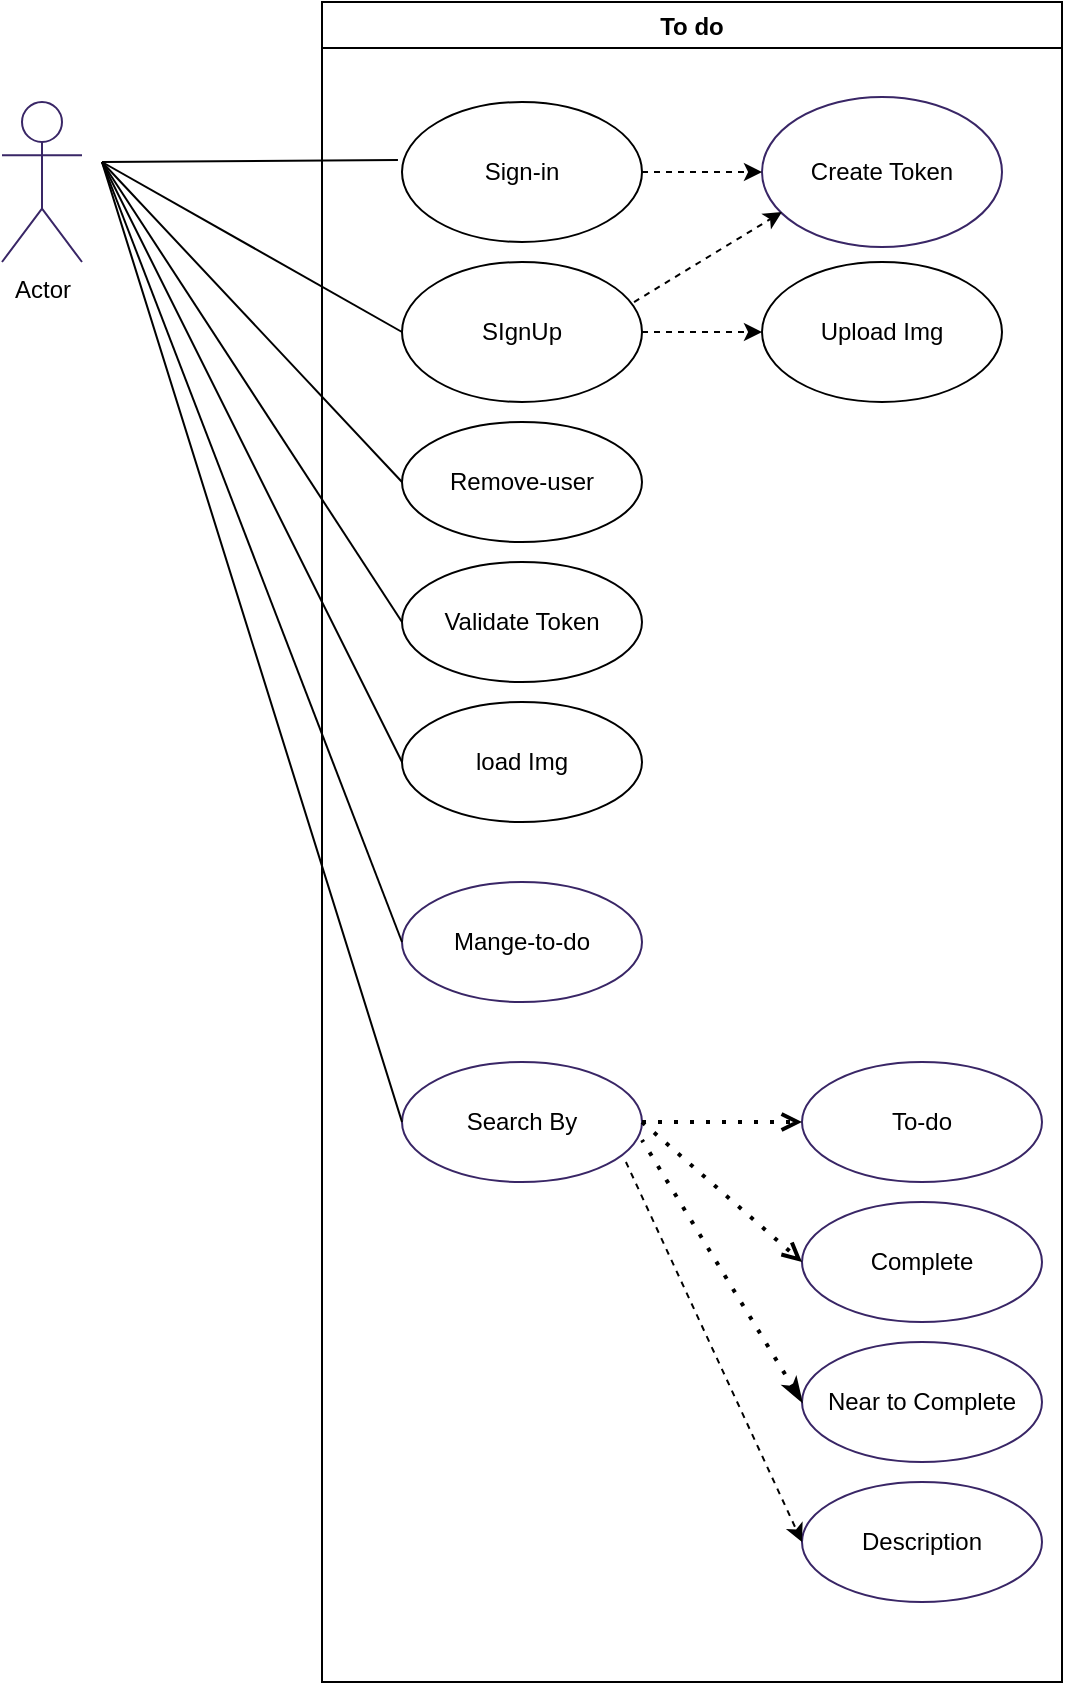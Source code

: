 <mxfile version="20.2.3" type="device" pages="3"><diagram id="3bNnTkPZkbKJR-Atc_2m" name="UseCase"><mxGraphModel dx="976" dy="689" grid="1" gridSize="10" guides="1" tooltips="1" connect="1" arrows="1" fold="1" page="1" pageScale="1" pageWidth="3300" pageHeight="4681" math="0" shadow="0"><root><mxCell id="0"/><mxCell id="1" parent="0"/><mxCell id="NHl3HsvfeGbL8MIKyHe_-1" value="To do" style="swimlane;" vertex="1" parent="1"><mxGeometry x="300" y="110" width="370" height="840" as="geometry"/></mxCell><mxCell id="NHl3HsvfeGbL8MIKyHe_-2" value="Sign-in" style="ellipse;whiteSpace=wrap;html=1;" vertex="1" parent="NHl3HsvfeGbL8MIKyHe_-1"><mxGeometry x="40" y="50" width="120" height="70" as="geometry"/></mxCell><mxCell id="NHl3HsvfeGbL8MIKyHe_-3" value="SIgnUp" style="ellipse;whiteSpace=wrap;html=1;" vertex="1" parent="NHl3HsvfeGbL8MIKyHe_-1"><mxGeometry x="40" y="130" width="120" height="70" as="geometry"/></mxCell><mxCell id="YJyHTo1-bAx0mHz_moO0-1" value="Validate Token" style="ellipse;whiteSpace=wrap;html=1;" vertex="1" parent="NHl3HsvfeGbL8MIKyHe_-1"><mxGeometry x="40" y="280" width="120" height="60" as="geometry"/></mxCell><mxCell id="YJyHTo1-bAx0mHz_moO0-2" value="Create Token" style="ellipse;whiteSpace=wrap;html=1;strokeColor=#392666;" vertex="1" parent="NHl3HsvfeGbL8MIKyHe_-1"><mxGeometry x="220" y="47.5" width="120" height="75" as="geometry"/></mxCell><mxCell id="YJyHTo1-bAx0mHz_moO0-3" value="Upload Img" style="ellipse;whiteSpace=wrap;html=1;" vertex="1" parent="NHl3HsvfeGbL8MIKyHe_-1"><mxGeometry x="220" y="130" width="120" height="70" as="geometry"/></mxCell><mxCell id="YJyHTo1-bAx0mHz_moO0-4" value="load Img" style="ellipse;whiteSpace=wrap;html=1;" vertex="1" parent="NHl3HsvfeGbL8MIKyHe_-1"><mxGeometry x="40" y="350" width="120" height="60" as="geometry"/></mxCell><mxCell id="YJyHTo1-bAx0mHz_moO0-7" value="" style="endArrow=classic;html=1;rounded=0;entryX=0;entryY=0.5;entryDx=0;entryDy=0;exitX=1;exitY=0.5;exitDx=0;exitDy=0;dashed=1;" edge="1" parent="NHl3HsvfeGbL8MIKyHe_-1" source="NHl3HsvfeGbL8MIKyHe_-2" target="YJyHTo1-bAx0mHz_moO0-2"><mxGeometry width="50" height="50" relative="1" as="geometry"><mxPoint x="160" y="150" as="sourcePoint"/><mxPoint x="210" y="100" as="targetPoint"/></mxGeometry></mxCell><mxCell id="YJyHTo1-bAx0mHz_moO0-8" value="" style="endArrow=classic;html=1;rounded=0;entryX=0;entryY=0.5;entryDx=0;entryDy=0;exitX=1;exitY=0.5;exitDx=0;exitDy=0;dashed=1;" edge="1" parent="NHl3HsvfeGbL8MIKyHe_-1" source="NHl3HsvfeGbL8MIKyHe_-3" target="YJyHTo1-bAx0mHz_moO0-3"><mxGeometry width="50" height="50" relative="1" as="geometry"><mxPoint x="-150" y="290" as="sourcePoint"/><mxPoint x="-100" y="240" as="targetPoint"/></mxGeometry></mxCell><mxCell id="YJyHTo1-bAx0mHz_moO0-9" value="" style="endArrow=classic;html=1;rounded=0;entryX=0.083;entryY=0.767;entryDx=0;entryDy=0;entryPerimeter=0;dashed=1;exitX=0.967;exitY=0.286;exitDx=0;exitDy=0;exitPerimeter=0;" edge="1" parent="NHl3HsvfeGbL8MIKyHe_-1" source="NHl3HsvfeGbL8MIKyHe_-3" target="YJyHTo1-bAx0mHz_moO0-2"><mxGeometry width="50" height="50" relative="1" as="geometry"><mxPoint x="160" y="160" as="sourcePoint"/><mxPoint x="210" y="110" as="targetPoint"/></mxGeometry></mxCell><mxCell id="86eXPo7wt1Lxg579k57T-1" value="Mange-to-do" style="ellipse;whiteSpace=wrap;html=1;strokeColor=#392666;" vertex="1" parent="NHl3HsvfeGbL8MIKyHe_-1"><mxGeometry x="40" y="440" width="120" height="60" as="geometry"/></mxCell><mxCell id="86eXPo7wt1Lxg579k57T-2" value="Remove-user" style="ellipse;whiteSpace=wrap;html=1;" vertex="1" parent="NHl3HsvfeGbL8MIKyHe_-1"><mxGeometry x="40" y="210" width="120" height="60" as="geometry"/></mxCell><mxCell id="86eXPo7wt1Lxg579k57T-3" value="Search By" style="ellipse;whiteSpace=wrap;html=1;strokeColor=#392666;" vertex="1" parent="NHl3HsvfeGbL8MIKyHe_-1"><mxGeometry x="40" y="530" width="120" height="60" as="geometry"/></mxCell><mxCell id="86eXPo7wt1Lxg579k57T-4" value="To-do" style="ellipse;whiteSpace=wrap;html=1;strokeColor=#392666;" vertex="1" parent="NHl3HsvfeGbL8MIKyHe_-1"><mxGeometry x="240" y="530" width="120" height="60" as="geometry"/></mxCell><mxCell id="-BB1QDTW9-H_wZRt3Pm--1" value="Complete" style="ellipse;whiteSpace=wrap;html=1;strokeColor=#392666;" vertex="1" parent="NHl3HsvfeGbL8MIKyHe_-1"><mxGeometry x="240" y="600" width="120" height="60" as="geometry"/></mxCell><mxCell id="-BB1QDTW9-H_wZRt3Pm--2" value="Near to Complete" style="ellipse;whiteSpace=wrap;html=1;strokeColor=#392666;" vertex="1" parent="NHl3HsvfeGbL8MIKyHe_-1"><mxGeometry x="240" y="670" width="120" height="60" as="geometry"/></mxCell><mxCell id="BZXfqdtKZiJREILEjneH-1" value="Description" style="ellipse;whiteSpace=wrap;html=1;strokeColor=#392666;" vertex="1" parent="NHl3HsvfeGbL8MIKyHe_-1"><mxGeometry x="240" y="740" width="120" height="60" as="geometry"/></mxCell><mxCell id="Bh15DdL1ycV6t7Avu3yR-9" value="" style="endArrow=open;dashed=1;html=1;dashPattern=1 3;strokeWidth=2;rounded=0;entryX=0;entryY=0.5;entryDx=0;entryDy=0;exitX=1;exitY=0.5;exitDx=0;exitDy=0;endFill=0;" edge="1" parent="NHl3HsvfeGbL8MIKyHe_-1" source="86eXPo7wt1Lxg579k57T-3" target="86eXPo7wt1Lxg579k57T-4"><mxGeometry width="50" height="50" relative="1" as="geometry"><mxPoint x="-100" y="700" as="sourcePoint"/><mxPoint x="-50" y="650" as="targetPoint"/></mxGeometry></mxCell><mxCell id="Bh15DdL1ycV6t7Avu3yR-11" value="" style="endArrow=none;dashed=1;html=1;dashPattern=1 3;strokeWidth=2;rounded=0;entryX=1;entryY=0.65;entryDx=0;entryDy=0;entryPerimeter=0;exitX=0;exitY=0.5;exitDx=0;exitDy=0;startArrow=classicThin;startFill=1;" edge="1" parent="NHl3HsvfeGbL8MIKyHe_-1" source="-BB1QDTW9-H_wZRt3Pm--2" target="86eXPo7wt1Lxg579k57T-3"><mxGeometry width="50" height="50" relative="1" as="geometry"><mxPoint x="100" y="720" as="sourcePoint"/><mxPoint x="150" y="670" as="targetPoint"/></mxGeometry></mxCell><mxCell id="Bh15DdL1ycV6t7Avu3yR-12" value="" style="endArrow=classic;html=1;rounded=0;entryX=0;entryY=0.5;entryDx=0;entryDy=0;exitX=0.933;exitY=0.833;exitDx=0;exitDy=0;exitPerimeter=0;dashed=1;" edge="1" parent="NHl3HsvfeGbL8MIKyHe_-1" source="86eXPo7wt1Lxg579k57T-3" target="BZXfqdtKZiJREILEjneH-1"><mxGeometry width="50" height="50" relative="1" as="geometry"><mxPoint x="-140" y="570" as="sourcePoint"/><mxPoint x="-90" y="520" as="targetPoint"/></mxGeometry></mxCell><mxCell id="YJyHTo1-bAx0mHz_moO0-11" value="Actor" style="shape=umlActor;verticalLabelPosition=bottom;verticalAlign=top;html=1;outlineConnect=0;strokeColor=#392666;" vertex="1" parent="1"><mxGeometry x="140" y="160" width="40" height="80" as="geometry"/></mxCell><mxCell id="Bh15DdL1ycV6t7Avu3yR-2" value="" style="endArrow=none;html=1;rounded=0;exitX=-0.017;exitY=0.414;exitDx=0;exitDy=0;exitPerimeter=0;" edge="1" parent="1" source="NHl3HsvfeGbL8MIKyHe_-2"><mxGeometry width="50" height="50" relative="1" as="geometry"><mxPoint x="330" y="187" as="sourcePoint"/><mxPoint x="190" y="190" as="targetPoint"/></mxGeometry></mxCell><mxCell id="Bh15DdL1ycV6t7Avu3yR-3" value="" style="endArrow=none;html=1;rounded=0;exitX=0;exitY=0.5;exitDx=0;exitDy=0;" edge="1" parent="1" source="NHl3HsvfeGbL8MIKyHe_-3"><mxGeometry width="50" height="50" relative="1" as="geometry"><mxPoint x="210" y="330" as="sourcePoint"/><mxPoint x="190" y="190" as="targetPoint"/></mxGeometry></mxCell><mxCell id="Bh15DdL1ycV6t7Avu3yR-4" value="" style="endArrow=none;html=1;rounded=0;exitX=0;exitY=0.5;exitDx=0;exitDy=0;" edge="1" parent="1" source="86eXPo7wt1Lxg579k57T-2"><mxGeometry width="50" height="50" relative="1" as="geometry"><mxPoint x="200" y="360" as="sourcePoint"/><mxPoint x="190" y="190" as="targetPoint"/></mxGeometry></mxCell><mxCell id="Bh15DdL1ycV6t7Avu3yR-5" value="" style="endArrow=none;html=1;rounded=0;exitX=0;exitY=0.5;exitDx=0;exitDy=0;" edge="1" parent="1" source="YJyHTo1-bAx0mHz_moO0-1"><mxGeometry width="50" height="50" relative="1" as="geometry"><mxPoint x="190" y="430" as="sourcePoint"/><mxPoint x="190" y="190" as="targetPoint"/></mxGeometry></mxCell><mxCell id="Bh15DdL1ycV6t7Avu3yR-6" value="" style="endArrow=none;html=1;rounded=0;exitX=0;exitY=0.5;exitDx=0;exitDy=0;" edge="1" parent="1" source="YJyHTo1-bAx0mHz_moO0-4"><mxGeometry width="50" height="50" relative="1" as="geometry"><mxPoint x="180" y="500" as="sourcePoint"/><mxPoint x="190" y="190" as="targetPoint"/></mxGeometry></mxCell><mxCell id="Bh15DdL1ycV6t7Avu3yR-7" value="" style="endArrow=none;html=1;rounded=0;exitX=0;exitY=0.5;exitDx=0;exitDy=0;" edge="1" parent="1" source="86eXPo7wt1Lxg579k57T-1"><mxGeometry width="50" height="50" relative="1" as="geometry"><mxPoint x="170" y="540" as="sourcePoint"/><mxPoint x="190" y="190" as="targetPoint"/></mxGeometry></mxCell><mxCell id="Bh15DdL1ycV6t7Avu3yR-8" value="" style="endArrow=none;html=1;rounded=0;exitX=0;exitY=0.5;exitDx=0;exitDy=0;" edge="1" parent="1" source="86eXPo7wt1Lxg579k57T-3"><mxGeometry width="50" height="50" relative="1" as="geometry"><mxPoint x="190" y="650" as="sourcePoint"/><mxPoint x="190" y="190" as="targetPoint"/></mxGeometry></mxCell><mxCell id="Bh15DdL1ycV6t7Avu3yR-10" value="" style="endArrow=open;dashed=1;html=1;dashPattern=1 3;strokeWidth=2;rounded=0;entryX=0;entryY=0.5;entryDx=0;entryDy=0;endFill=0;" edge="1" parent="1" target="-BB1QDTW9-H_wZRt3Pm--1"><mxGeometry width="50" height="50" relative="1" as="geometry"><mxPoint x="460" y="670" as="sourcePoint"/><mxPoint x="270" y="760" as="targetPoint"/></mxGeometry></mxCell></root></mxGraphModel></diagram><diagram id="qXl8XFjKqC7wZlVV1y7O" name="UI"><mxGraphModel dx="976" dy="689" grid="1" gridSize="10" guides="1" tooltips="1" connect="1" arrows="1" fold="1" page="1" pageScale="1" pageWidth="3300" pageHeight="4681" math="0" shadow="0"><root><mxCell id="0"/><mxCell id="1" parent="0"/><mxCell id="CjMyhLuE8zDjszY_yY93-1" value="To do App" style="strokeWidth=1;shadow=0;dashed=0;align=center;html=1;shape=mxgraph.mockup.containers.window;align=left;verticalAlign=top;spacingLeft=8;strokeColor2=#008cff;strokeColor3=#c4c4c4;fontColor=#666666;mainText=;fontSize=17;labelBackgroundColor=none;" vertex="1" parent="1"><mxGeometry x="150" y="1650" width="550" height="380" as="geometry"/></mxCell><mxCell id="CjMyhLuE8zDjszY_yY93-2" value="" style="strokeWidth=1;shadow=0;dashed=0;align=center;html=1;shape=mxgraph.mockup.forms.rrect;rSize=0;strokeColor=#999999;fillColor=#ffffff;recursiveResize=0;" vertex="1" parent="1"><mxGeometry x="180" y="1790" width="500" height="170" as="geometry"/></mxCell><mxCell id="CjMyhLuE8zDjszY_yY93-3" value="Task 1" style="strokeWidth=1;shadow=0;dashed=0;align=center;html=1;shape=mxgraph.mockup.forms.rrect;rSize=0;fillColor=#eeeeee;strokeColor=#999999;gradientColor=#cccccc;align=left;spacingLeft=4;fontSize=17;fontColor=#666666;labelPosition=right;" vertex="1" parent="CjMyhLuE8zDjszY_yY93-2"><mxGeometry x="8" y="7.5" width="15" height="15" as="geometry"/></mxCell><mxCell id="CjMyhLuE8zDjszY_yY93-4" value="Task 2" style="strokeWidth=1;shadow=0;dashed=0;align=center;html=1;shape=mxgraph.mockup.forms.rrect;rSize=0;fillColor=#eeeeee;strokeColor=#999999;gradientColor=#cccccc;align=left;spacingLeft=4;fontSize=17;fontColor=#666666;labelPosition=right;" vertex="1" parent="CjMyhLuE8zDjszY_yY93-2"><mxGeometry x="8" y="37.5" width="15" height="15" as="geometry"/></mxCell><mxCell id="CjMyhLuE8zDjszY_yY93-5" value="Task 3" style="strokeWidth=1;shadow=0;dashed=0;align=center;html=1;shape=mxgraph.mockup.forms.checkbox;rSize=0;resizable=0;fillColor=#aaaaaa;strokeColor=#444444;gradientColor=#666666;align=left;spacingLeft=4;fontSize=17;fontColor=#008cff;labelPosition=right;" vertex="1" parent="CjMyhLuE8zDjszY_yY93-2"><mxGeometry x="8" y="67.5" width="15" height="15" as="geometry"/></mxCell><mxCell id="CjMyhLuE8zDjszY_yY93-6" value="Task 4" style="strokeWidth=1;shadow=0;dashed=0;align=center;html=1;shape=mxgraph.mockup.forms.rrect;rSize=0;fillColor=#eeeeee;strokeColor=#999999;gradientColor=#cccccc;align=left;spacingLeft=4;fontSize=17;fontColor=#666666;labelPosition=right;" vertex="1" parent="CjMyhLuE8zDjszY_yY93-2"><mxGeometry x="8" y="97.5" width="15" height="15" as="geometry"/></mxCell><mxCell id="CjMyhLuE8zDjszY_yY93-84" value="" style="group" vertex="1" connectable="0" parent="CjMyhLuE8zDjszY_yY93-2"><mxGeometry x="81" y="6" width="409" height="24" as="geometry"/></mxCell><mxCell id="CjMyhLuE8zDjszY_yY93-16" value="Data init" style="strokeWidth=1;shadow=0;dashed=0;align=center;html=1;shape=mxgraph.mockup.forms.comboBox;strokeColor=#999999;fillColor=#ddeeff;align=left;fillColor2=#aaddff;mainText=;fontColor=#666666;fontSize=17;spacingLeft=3;" vertex="1" parent="CjMyhLuE8zDjszY_yY93-84"><mxGeometry x="139" y="1" width="130" height="22" as="geometry"/></mxCell><mxCell id="CjMyhLuE8zDjszY_yY93-79" value="Date Finish" style="strokeWidth=1;shadow=0;dashed=0;align=center;html=1;shape=mxgraph.mockup.forms.comboBox;strokeColor=#999999;fillColor=#ddeeff;align=left;fillColor2=#aaddff;mainText=;fontColor=#666666;fontSize=17;spacingLeft=3;" vertex="1" parent="CjMyhLuE8zDjszY_yY93-84"><mxGeometry x="279" y="1" width="130" height="22" as="geometry"/></mxCell><mxCell id="CjMyhLuE8zDjszY_yY93-81" value="Description" style="strokeWidth=1;shadow=0;dashed=0;align=center;html=1;shape=mxgraph.mockup.text.textBox;fontColor=#666666;align=left;fontSize=17;spacingLeft=4;spacingTop=-3;strokeColor=#666666;mainText=" vertex="1" parent="CjMyhLuE8zDjszY_yY93-84"><mxGeometry width="130" height="24" as="geometry"/></mxCell><mxCell id="CjMyhLuE8zDjszY_yY93-85" value="" style="group" vertex="1" connectable="0" parent="CjMyhLuE8zDjszY_yY93-2"><mxGeometry x="81" y="37.5" width="409" height="24" as="geometry"/></mxCell><mxCell id="CjMyhLuE8zDjszY_yY93-86" value="Data init" style="strokeWidth=1;shadow=0;dashed=0;align=center;html=1;shape=mxgraph.mockup.forms.comboBox;strokeColor=#999999;fillColor=#ddeeff;align=left;fillColor2=#aaddff;mainText=;fontColor=#666666;fontSize=17;spacingLeft=3;" vertex="1" parent="CjMyhLuE8zDjszY_yY93-85"><mxGeometry x="139" y="1" width="130" height="22" as="geometry"/></mxCell><mxCell id="CjMyhLuE8zDjszY_yY93-87" value="Date Finish" style="strokeWidth=1;shadow=0;dashed=0;align=center;html=1;shape=mxgraph.mockup.forms.comboBox;strokeColor=#999999;fillColor=#ddeeff;align=left;fillColor2=#aaddff;mainText=;fontColor=#666666;fontSize=17;spacingLeft=3;" vertex="1" parent="CjMyhLuE8zDjszY_yY93-85"><mxGeometry x="279" y="1" width="130" height="22" as="geometry"/></mxCell><mxCell id="CjMyhLuE8zDjszY_yY93-88" value="Description" style="strokeWidth=1;shadow=0;dashed=0;align=center;html=1;shape=mxgraph.mockup.text.textBox;fontColor=#666666;align=left;fontSize=17;spacingLeft=4;spacingTop=-3;strokeColor=#666666;mainText=" vertex="1" parent="CjMyhLuE8zDjszY_yY93-85"><mxGeometry width="130" height="24" as="geometry"/></mxCell><mxCell id="CjMyhLuE8zDjszY_yY93-89" value="" style="group" vertex="1" connectable="0" parent="CjMyhLuE8zDjszY_yY93-2"><mxGeometry x="80" y="67.5" width="409" height="24" as="geometry"/></mxCell><mxCell id="CjMyhLuE8zDjszY_yY93-90" value="Data init" style="strokeWidth=1;shadow=0;dashed=0;align=center;html=1;shape=mxgraph.mockup.forms.comboBox;strokeColor=#999999;fillColor=#ddeeff;align=left;fillColor2=#aaddff;mainText=;fontColor=#666666;fontSize=17;spacingLeft=3;" vertex="1" parent="CjMyhLuE8zDjszY_yY93-89"><mxGeometry x="139" y="1" width="130" height="22" as="geometry"/></mxCell><mxCell id="CjMyhLuE8zDjszY_yY93-91" value="Date Finish" style="strokeWidth=1;shadow=0;dashed=0;align=center;html=1;shape=mxgraph.mockup.forms.comboBox;strokeColor=#999999;fillColor=#ddeeff;align=left;fillColor2=#aaddff;mainText=;fontColor=#666666;fontSize=17;spacingLeft=3;" vertex="1" parent="CjMyhLuE8zDjszY_yY93-89"><mxGeometry x="279" y="1" width="130" height="22" as="geometry"/></mxCell><mxCell id="CjMyhLuE8zDjszY_yY93-92" value="Description" style="strokeWidth=1;shadow=0;dashed=0;align=center;html=1;shape=mxgraph.mockup.text.textBox;fontColor=#666666;align=left;fontSize=17;spacingLeft=4;spacingTop=-3;strokeColor=#666666;mainText=" vertex="1" parent="CjMyhLuE8zDjszY_yY93-89"><mxGeometry width="130" height="24" as="geometry"/></mxCell><mxCell id="CjMyhLuE8zDjszY_yY93-93" value="" style="group" vertex="1" connectable="0" parent="CjMyhLuE8zDjszY_yY93-2"><mxGeometry x="81" y="97.5" width="409" height="24" as="geometry"/></mxCell><mxCell id="CjMyhLuE8zDjszY_yY93-94" value="Data init" style="strokeWidth=1;shadow=0;dashed=0;align=center;html=1;shape=mxgraph.mockup.forms.comboBox;strokeColor=#999999;fillColor=#ddeeff;align=left;fillColor2=#aaddff;mainText=;fontColor=#666666;fontSize=17;spacingLeft=3;" vertex="1" parent="CjMyhLuE8zDjszY_yY93-93"><mxGeometry x="139" y="1" width="130" height="22" as="geometry"/></mxCell><mxCell id="CjMyhLuE8zDjszY_yY93-95" value="Date Finish" style="strokeWidth=1;shadow=0;dashed=0;align=center;html=1;shape=mxgraph.mockup.forms.comboBox;strokeColor=#999999;fillColor=#ddeeff;align=left;fillColor2=#aaddff;mainText=;fontColor=#666666;fontSize=17;spacingLeft=3;" vertex="1" parent="CjMyhLuE8zDjszY_yY93-93"><mxGeometry x="279" y="1" width="130" height="22" as="geometry"/></mxCell><mxCell id="CjMyhLuE8zDjszY_yY93-96" value="Description" style="strokeWidth=1;shadow=0;dashed=0;align=center;html=1;shape=mxgraph.mockup.text.textBox;fontColor=#666666;align=left;fontSize=17;spacingLeft=4;spacingTop=-3;strokeColor=#666666;mainText=" vertex="1" parent="CjMyhLuE8zDjszY_yY93-93"><mxGeometry width="130" height="24" as="geometry"/></mxCell><mxCell id="CjMyhLuE8zDjszY_yY93-7" value="" style="verticalLabelPosition=bottom;shadow=0;dashed=0;align=center;html=1;verticalAlign=top;strokeWidth=1;shape=mxgraph.mockup.misc.loading_circle_2;pointerEvents=1" vertex="1" parent="1"><mxGeometry x="400" y="1700" width="70" height="60" as="geometry"/></mxCell><mxCell id="CjMyhLuE8zDjszY_yY93-8" value="Search" style="strokeWidth=1;shadow=0;dashed=0;align=center;html=1;shape=mxgraph.mockup.forms.searchBox;strokeColor=#999999;mainText=;strokeColor2=#008cff;fontColor=#666666;fontSize=17;align=left;spacingLeft=3;" vertex="1" parent="1"><mxGeometry x="180" y="1750" width="150" height="30" as="geometry"/></mxCell><mxCell id="CjMyhLuE8zDjszY_yY93-17" value="" style="strokeWidth=1;shadow=0;dashed=0;align=center;html=1;shape=mxgraph.mockup.forms.rrect;rSize=5;strokeColor=#999999;fillColor=#ffffff;" vertex="1" parent="1"><mxGeometry x="720" y="1760" width="160" height="175" as="geometry"/></mxCell><mxCell id="CjMyhLuE8zDjszY_yY93-18" value="October 2014" style="strokeWidth=1;shadow=0;dashed=0;align=center;html=1;shape=mxgraph.mockup.forms.anchor;fontColor=#999999;" vertex="1" parent="CjMyhLuE8zDjszY_yY93-17"><mxGeometry x="30" y="8" width="100" height="20" as="geometry"/></mxCell><mxCell id="CjMyhLuE8zDjszY_yY93-19" value="&lt;" style="strokeWidth=1;shadow=0;dashed=0;align=center;html=1;shape=mxgraph.mockup.forms.rrect;rSize=4;strokeColor=#999999;fontColor=#008cff;fontSize=19;fontStyle=1;" vertex="1" parent="CjMyhLuE8zDjszY_yY93-17"><mxGeometry x="8" y="8" width="25" height="20" as="geometry"/></mxCell><mxCell id="CjMyhLuE8zDjszY_yY93-20" value="&gt;" style="strokeWidth=1;shadow=0;dashed=0;align=center;html=1;shape=mxgraph.mockup.forms.rrect;rSize=4;strokeColor=#999999;fontColor=#008cff;fontSize=19;fontStyle=1;" vertex="1" parent="CjMyhLuE8zDjszY_yY93-17"><mxGeometry x="127" y="8" width="25" height="20" as="geometry"/></mxCell><mxCell id="CjMyhLuE8zDjszY_yY93-21" value="Mo" style="strokeWidth=1;shadow=0;dashed=0;align=center;html=1;shape=mxgraph.mockup.forms.anchor;fontColor=#999999;" vertex="1" parent="CjMyhLuE8zDjszY_yY93-17"><mxGeometry x="10" y="28" width="20" height="20" as="geometry"/></mxCell><mxCell id="CjMyhLuE8zDjszY_yY93-22" value="Tu" style="strokeWidth=1;shadow=0;dashed=0;align=center;html=1;shape=mxgraph.mockup.forms.anchor;fontColor=#999999;" vertex="1" parent="CjMyhLuE8zDjszY_yY93-17"><mxGeometry x="30" y="28" width="20" height="20" as="geometry"/></mxCell><mxCell id="CjMyhLuE8zDjszY_yY93-23" value="We" style="strokeWidth=1;shadow=0;dashed=0;align=center;html=1;shape=mxgraph.mockup.forms.anchor;fontColor=#999999;" vertex="1" parent="CjMyhLuE8zDjszY_yY93-17"><mxGeometry x="50" y="28" width="20" height="20" as="geometry"/></mxCell><mxCell id="CjMyhLuE8zDjszY_yY93-24" value="Th" style="strokeWidth=1;shadow=0;dashed=0;align=center;html=1;shape=mxgraph.mockup.forms.anchor;fontColor=#999999;" vertex="1" parent="CjMyhLuE8zDjszY_yY93-17"><mxGeometry x="70" y="28" width="20" height="20" as="geometry"/></mxCell><mxCell id="CjMyhLuE8zDjszY_yY93-25" value="Fr" style="strokeWidth=1;shadow=0;dashed=0;align=center;html=1;shape=mxgraph.mockup.forms.anchor;fontColor=#999999;" vertex="1" parent="CjMyhLuE8zDjszY_yY93-17"><mxGeometry x="90" y="28" width="20" height="20" as="geometry"/></mxCell><mxCell id="CjMyhLuE8zDjszY_yY93-26" value="Sa" style="strokeWidth=1;shadow=0;dashed=0;align=center;html=1;shape=mxgraph.mockup.forms.anchor;fontColor=#999999;" vertex="1" parent="CjMyhLuE8zDjszY_yY93-17"><mxGeometry x="110" y="28" width="20" height="20" as="geometry"/></mxCell><mxCell id="CjMyhLuE8zDjszY_yY93-27" value="Su" style="strokeWidth=1;shadow=0;dashed=0;align=center;html=1;shape=mxgraph.mockup.forms.anchor;fontColor=#999999;" vertex="1" parent="CjMyhLuE8zDjszY_yY93-17"><mxGeometry x="130" y="28" width="20" height="20" as="geometry"/></mxCell><mxCell id="CjMyhLuE8zDjszY_yY93-28" value="1" style="strokeWidth=1;shadow=0;dashed=0;align=center;html=1;shape=mxgraph.mockup.forms.rrect;rSize=0;strokeColor=#999999;fontColor=#999999;" vertex="1" parent="CjMyhLuE8zDjszY_yY93-17"><mxGeometry x="10" y="48" width="20" height="20" as="geometry"/></mxCell><mxCell id="CjMyhLuE8zDjszY_yY93-29" value="2" style="strokeWidth=1;shadow=0;dashed=0;align=center;html=1;shape=mxgraph.mockup.forms.rrect;rSize=0;strokeColor=#999999;fontColor=#999999;" vertex="1" parent="CjMyhLuE8zDjszY_yY93-17"><mxGeometry x="30" y="48" width="20" height="20" as="geometry"/></mxCell><mxCell id="CjMyhLuE8zDjszY_yY93-30" value="3" style="strokeWidth=1;shadow=0;dashed=0;align=center;html=1;shape=mxgraph.mockup.forms.rrect;rSize=0;strokeColor=#999999;fontColor=#999999;" vertex="1" parent="CjMyhLuE8zDjszY_yY93-17"><mxGeometry x="50" y="48" width="20" height="20" as="geometry"/></mxCell><mxCell id="CjMyhLuE8zDjszY_yY93-31" value="4" style="strokeWidth=1;shadow=0;dashed=0;align=center;html=1;shape=mxgraph.mockup.forms.rrect;rSize=0;strokeColor=#999999;fontColor=#999999;" vertex="1" parent="CjMyhLuE8zDjszY_yY93-17"><mxGeometry x="70" y="48" width="20" height="20" as="geometry"/></mxCell><mxCell id="CjMyhLuE8zDjszY_yY93-32" value="5" style="strokeWidth=1;shadow=0;dashed=0;align=center;html=1;shape=mxgraph.mockup.forms.rrect;rSize=0;strokeColor=#999999;fontColor=#999999;" vertex="1" parent="CjMyhLuE8zDjszY_yY93-17"><mxGeometry x="90" y="48" width="20" height="20" as="geometry"/></mxCell><mxCell id="CjMyhLuE8zDjszY_yY93-33" value="6" style="strokeWidth=1;shadow=0;dashed=0;align=center;html=1;shape=mxgraph.mockup.forms.rrect;rSize=0;strokeColor=#999999;fontColor=#999999;" vertex="1" parent="CjMyhLuE8zDjszY_yY93-17"><mxGeometry x="110" y="48" width="20" height="20" as="geometry"/></mxCell><mxCell id="CjMyhLuE8zDjszY_yY93-34" value="7" style="strokeWidth=1;shadow=0;dashed=0;align=center;html=1;shape=mxgraph.mockup.forms.rrect;rSize=0;strokeColor=#999999;fontColor=#999999;" vertex="1" parent="CjMyhLuE8zDjszY_yY93-17"><mxGeometry x="130" y="48" width="20" height="20" as="geometry"/></mxCell><mxCell id="CjMyhLuE8zDjszY_yY93-35" value="8" style="strokeWidth=1;shadow=0;dashed=0;align=center;html=1;shape=mxgraph.mockup.forms.rrect;rSize=0;strokeColor=#999999;fontColor=#999999;" vertex="1" parent="CjMyhLuE8zDjszY_yY93-17"><mxGeometry x="10" y="68" width="20" height="20" as="geometry"/></mxCell><mxCell id="CjMyhLuE8zDjszY_yY93-36" value="9" style="strokeWidth=1;shadow=0;dashed=0;align=center;html=1;shape=mxgraph.mockup.forms.rrect;rSize=0;strokeColor=#999999;fontColor=#999999;" vertex="1" parent="CjMyhLuE8zDjszY_yY93-17"><mxGeometry x="30" y="68" width="20" height="20" as="geometry"/></mxCell><mxCell id="CjMyhLuE8zDjszY_yY93-37" value="10" style="strokeWidth=1;shadow=0;dashed=0;align=center;html=1;shape=mxgraph.mockup.forms.rrect;rSize=0;strokeColor=#999999;fontColor=#999999;" vertex="1" parent="CjMyhLuE8zDjszY_yY93-17"><mxGeometry x="50" y="68" width="20" height="20" as="geometry"/></mxCell><mxCell id="CjMyhLuE8zDjszY_yY93-38" value="11" style="strokeWidth=1;shadow=0;dashed=0;align=center;html=1;shape=mxgraph.mockup.forms.rrect;rSize=0;strokeColor=#999999;fontColor=#999999;" vertex="1" parent="CjMyhLuE8zDjszY_yY93-17"><mxGeometry x="70" y="68" width="20" height="20" as="geometry"/></mxCell><mxCell id="CjMyhLuE8zDjszY_yY93-39" value="12" style="strokeWidth=1;shadow=0;dashed=0;align=center;html=1;shape=mxgraph.mockup.forms.rrect;rSize=0;strokeColor=#999999;fontColor=#999999;" vertex="1" parent="CjMyhLuE8zDjszY_yY93-17"><mxGeometry x="90" y="68" width="20" height="20" as="geometry"/></mxCell><mxCell id="CjMyhLuE8zDjszY_yY93-40" value="13" style="strokeWidth=1;shadow=0;dashed=0;align=center;html=1;shape=mxgraph.mockup.forms.rrect;rSize=0;strokeColor=#999999;fontColor=#999999;" vertex="1" parent="CjMyhLuE8zDjszY_yY93-17"><mxGeometry x="110" y="68" width="20" height="20" as="geometry"/></mxCell><mxCell id="CjMyhLuE8zDjszY_yY93-41" value="14" style="strokeWidth=1;shadow=0;dashed=0;align=center;html=1;shape=mxgraph.mockup.forms.rrect;rSize=0;strokeColor=#999999;fontColor=#999999;" vertex="1" parent="CjMyhLuE8zDjszY_yY93-17"><mxGeometry x="130" y="68" width="20" height="20" as="geometry"/></mxCell><mxCell id="CjMyhLuE8zDjszY_yY93-42" value="15" style="strokeWidth=1;shadow=0;dashed=0;align=center;html=1;shape=mxgraph.mockup.forms.rrect;rSize=0;strokeColor=#999999;fontColor=#999999;" vertex="1" parent="CjMyhLuE8zDjszY_yY93-17"><mxGeometry x="10" y="88" width="20" height="20" as="geometry"/></mxCell><mxCell id="CjMyhLuE8zDjszY_yY93-43" value="16" style="strokeWidth=1;shadow=0;dashed=0;align=center;html=1;shape=mxgraph.mockup.forms.rrect;rSize=0;strokeColor=#999999;fontColor=#999999;" vertex="1" parent="CjMyhLuE8zDjszY_yY93-17"><mxGeometry x="30" y="88" width="20" height="20" as="geometry"/></mxCell><mxCell id="CjMyhLuE8zDjszY_yY93-44" value="17" style="strokeWidth=1;shadow=0;dashed=0;align=center;html=1;shape=mxgraph.mockup.forms.rrect;rSize=0;strokeColor=#999999;fontColor=#999999;" vertex="1" parent="CjMyhLuE8zDjszY_yY93-17"><mxGeometry x="50" y="88" width="20" height="20" as="geometry"/></mxCell><mxCell id="CjMyhLuE8zDjszY_yY93-45" value="18" style="strokeWidth=1;shadow=0;dashed=0;align=center;html=1;shape=mxgraph.mockup.forms.rrect;rSize=0;strokeColor=#999999;fontColor=#999999;" vertex="1" parent="CjMyhLuE8zDjszY_yY93-17"><mxGeometry x="70" y="88" width="20" height="20" as="geometry"/></mxCell><mxCell id="CjMyhLuE8zDjszY_yY93-46" value="19" style="strokeWidth=1;shadow=0;dashed=0;align=center;html=1;shape=mxgraph.mockup.forms.rrect;rSize=0;strokeColor=#999999;fontColor=#999999;" vertex="1" parent="CjMyhLuE8zDjszY_yY93-17"><mxGeometry x="90" y="88" width="20" height="20" as="geometry"/></mxCell><mxCell id="CjMyhLuE8zDjszY_yY93-47" value="20" style="strokeWidth=1;shadow=0;dashed=0;align=center;html=1;shape=mxgraph.mockup.forms.rrect;rSize=0;strokeColor=#999999;fontColor=#999999;" vertex="1" parent="CjMyhLuE8zDjszY_yY93-17"><mxGeometry x="110" y="88" width="20" height="20" as="geometry"/></mxCell><mxCell id="CjMyhLuE8zDjszY_yY93-48" value="21" style="strokeWidth=1;shadow=0;dashed=0;align=center;html=1;shape=mxgraph.mockup.forms.rrect;rSize=0;strokeColor=#999999;fontColor=#999999;" vertex="1" parent="CjMyhLuE8zDjszY_yY93-17"><mxGeometry x="130" y="88" width="20" height="20" as="geometry"/></mxCell><mxCell id="CjMyhLuE8zDjszY_yY93-49" value="22" style="strokeWidth=1;shadow=0;dashed=0;align=center;html=1;shape=mxgraph.mockup.forms.rrect;rSize=0;strokeColor=#999999;fontColor=#999999;" vertex="1" parent="CjMyhLuE8zDjszY_yY93-17"><mxGeometry x="10" y="108" width="20" height="20" as="geometry"/></mxCell><mxCell id="CjMyhLuE8zDjszY_yY93-50" value="23" style="strokeWidth=1;shadow=0;dashed=0;align=center;html=1;shape=mxgraph.mockup.forms.rrect;rSize=0;strokeColor=#999999;fontColor=#999999;" vertex="1" parent="CjMyhLuE8zDjszY_yY93-17"><mxGeometry x="30" y="108" width="20" height="20" as="geometry"/></mxCell><mxCell id="CjMyhLuE8zDjszY_yY93-51" value="25" style="strokeWidth=1;shadow=0;dashed=0;align=center;html=1;shape=mxgraph.mockup.forms.rrect;rSize=0;strokeColor=#999999;fontColor=#999999;" vertex="1" parent="CjMyhLuE8zDjszY_yY93-17"><mxGeometry x="70" y="108" width="20" height="20" as="geometry"/></mxCell><mxCell id="CjMyhLuE8zDjszY_yY93-52" value="26" style="strokeWidth=1;shadow=0;dashed=0;align=center;html=1;shape=mxgraph.mockup.forms.rrect;rSize=0;strokeColor=#999999;fontColor=#999999;" vertex="1" parent="CjMyhLuE8zDjszY_yY93-17"><mxGeometry x="90" y="108" width="20" height="20" as="geometry"/></mxCell><mxCell id="CjMyhLuE8zDjszY_yY93-53" value="27" style="strokeWidth=1;shadow=0;dashed=0;align=center;html=1;shape=mxgraph.mockup.forms.rrect;rSize=0;strokeColor=#999999;fontColor=#999999;" vertex="1" parent="CjMyhLuE8zDjszY_yY93-17"><mxGeometry x="110" y="108" width="20" height="20" as="geometry"/></mxCell><mxCell id="CjMyhLuE8zDjszY_yY93-54" value="28" style="strokeWidth=1;shadow=0;dashed=0;align=center;html=1;shape=mxgraph.mockup.forms.rrect;rSize=0;strokeColor=#999999;fontColor=#999999;" vertex="1" parent="CjMyhLuE8zDjszY_yY93-17"><mxGeometry x="130" y="108" width="20" height="20" as="geometry"/></mxCell><mxCell id="CjMyhLuE8zDjszY_yY93-55" value="29" style="strokeWidth=1;shadow=0;dashed=0;align=center;html=1;shape=mxgraph.mockup.forms.rrect;rSize=0;strokeColor=#999999;fontColor=#999999;" vertex="1" parent="CjMyhLuE8zDjszY_yY93-17"><mxGeometry x="10" y="128" width="20" height="20" as="geometry"/></mxCell><mxCell id="CjMyhLuE8zDjszY_yY93-56" value="30" style="strokeWidth=1;shadow=0;dashed=0;align=center;html=1;shape=mxgraph.mockup.forms.rrect;rSize=0;strokeColor=#999999;fontColor=#999999;" vertex="1" parent="CjMyhLuE8zDjszY_yY93-17"><mxGeometry x="30" y="128" width="20" height="20" as="geometry"/></mxCell><mxCell id="CjMyhLuE8zDjszY_yY93-57" value="31" style="strokeWidth=1;shadow=0;dashed=0;align=center;html=1;shape=mxgraph.mockup.forms.rrect;rSize=0;strokeColor=#999999;fontColor=#999999;" vertex="1" parent="CjMyhLuE8zDjszY_yY93-17"><mxGeometry x="50" y="128" width="20" height="20" as="geometry"/></mxCell><mxCell id="CjMyhLuE8zDjszY_yY93-58" value="1" style="strokeWidth=1;shadow=0;dashed=0;align=center;html=1;shape=mxgraph.mockup.forms.rrect;rSize=0;strokeColor=#999999;fontColor=#999999;fillColor=#ddeeff;" vertex="1" parent="CjMyhLuE8zDjszY_yY93-17"><mxGeometry x="70" y="128" width="20" height="20" as="geometry"/></mxCell><mxCell id="CjMyhLuE8zDjszY_yY93-59" value="2" style="strokeWidth=1;shadow=0;dashed=0;align=center;html=1;shape=mxgraph.mockup.forms.rrect;rSize=0;strokeColor=#999999;fontColor=#999999;fillColor=#ddeeff;" vertex="1" parent="CjMyhLuE8zDjszY_yY93-17"><mxGeometry x="90" y="128" width="20" height="20" as="geometry"/></mxCell><mxCell id="CjMyhLuE8zDjszY_yY93-60" value="3" style="strokeWidth=1;shadow=0;dashed=0;align=center;html=1;shape=mxgraph.mockup.forms.rrect;rSize=0;strokeColor=#999999;fontColor=#999999;fillColor=#ddeeff;" vertex="1" parent="CjMyhLuE8zDjszY_yY93-17"><mxGeometry x="110" y="128" width="20" height="20" as="geometry"/></mxCell><mxCell id="CjMyhLuE8zDjszY_yY93-61" value="4" style="strokeWidth=1;shadow=0;dashed=0;align=center;html=1;shape=mxgraph.mockup.forms.rrect;rSize=0;strokeColor=#999999;fontColor=#999999;fillColor=#ddeeff;" vertex="1" parent="CjMyhLuE8zDjszY_yY93-17"><mxGeometry x="130" y="128" width="20" height="20" as="geometry"/></mxCell><mxCell id="CjMyhLuE8zDjszY_yY93-62" value="5" style="strokeWidth=1;shadow=0;dashed=0;align=center;html=1;shape=mxgraph.mockup.forms.rrect;rSize=0;strokeColor=#999999;fontColor=#999999;fillColor=#ddeeff;" vertex="1" parent="CjMyhLuE8zDjszY_yY93-17"><mxGeometry x="10" y="148" width="20" height="20" as="geometry"/></mxCell><mxCell id="CjMyhLuE8zDjszY_yY93-63" value="6" style="strokeWidth=1;shadow=0;dashed=0;align=center;html=1;shape=mxgraph.mockup.forms.rrect;rSize=0;strokeColor=#999999;fontColor=#999999;fillColor=#ddeeff;" vertex="1" parent="CjMyhLuE8zDjszY_yY93-17"><mxGeometry x="30" y="148" width="20" height="20" as="geometry"/></mxCell><mxCell id="CjMyhLuE8zDjszY_yY93-64" value="7" style="strokeWidth=1;shadow=0;dashed=0;align=center;html=1;shape=mxgraph.mockup.forms.rrect;rSize=0;strokeColor=#999999;fontColor=#999999;fillColor=#ddeeff;" vertex="1" parent="CjMyhLuE8zDjszY_yY93-17"><mxGeometry x="50" y="148" width="20" height="20" as="geometry"/></mxCell><mxCell id="CjMyhLuE8zDjszY_yY93-65" value="8" style="strokeWidth=1;shadow=0;dashed=0;align=center;html=1;shape=mxgraph.mockup.forms.rrect;rSize=0;strokeColor=#999999;fontColor=#999999;fillColor=#ddeeff;" vertex="1" parent="CjMyhLuE8zDjszY_yY93-17"><mxGeometry x="70" y="148" width="20" height="20" as="geometry"/></mxCell><mxCell id="CjMyhLuE8zDjszY_yY93-66" value="9" style="strokeWidth=1;shadow=0;dashed=0;align=center;html=1;shape=mxgraph.mockup.forms.rrect;rSize=0;strokeColor=#999999;fontColor=#999999;fillColor=#ddeeff;" vertex="1" parent="CjMyhLuE8zDjszY_yY93-17"><mxGeometry x="90" y="148" width="20" height="20" as="geometry"/></mxCell><mxCell id="CjMyhLuE8zDjszY_yY93-67" value="10" style="strokeWidth=1;shadow=0;dashed=0;align=center;html=1;shape=mxgraph.mockup.forms.rrect;rSize=0;strokeColor=#999999;fontColor=#999999;fillColor=#ddeeff;" vertex="1" parent="CjMyhLuE8zDjszY_yY93-17"><mxGeometry x="110" y="148" width="20" height="20" as="geometry"/></mxCell><mxCell id="CjMyhLuE8zDjszY_yY93-68" value="11" style="strokeWidth=1;shadow=0;dashed=0;align=center;html=1;shape=mxgraph.mockup.forms.rrect;rSize=0;strokeColor=#999999;fontColor=#999999;fillColor=#ddeeff;" vertex="1" parent="CjMyhLuE8zDjszY_yY93-17"><mxGeometry x="130" y="148" width="20" height="20" as="geometry"/></mxCell><mxCell id="CjMyhLuE8zDjszY_yY93-69" value="24" style="strokeWidth=1;shadow=0;dashed=0;align=center;html=1;shape=mxgraph.mockup.forms.rrect;rSize=0;strokeColor=#ff0000;fontColor=#ffffff;strokeWidth=2;fillColor=#008cff;" vertex="1" parent="CjMyhLuE8zDjszY_yY93-17"><mxGeometry x="50" y="108" width="20" height="20" as="geometry"/></mxCell><mxCell id="CjMyhLuE8zDjszY_yY93-10" value="Complete" style="strokeColor=inherit;fillColor=inherit;gradientColor=inherit;strokeWidth=1;shadow=0;dashed=0;align=center;html=1;shape=mxgraph.mockup.forms.rrect;rSize=0;fontSize=17;fontColor=#666666;" vertex="1" parent="1"><mxGeometry x="220" y="1970" width="83.333" height="30" as="geometry"/></mxCell><mxCell id="CjMyhLuE8zDjszY_yY93-11" value="To Do" style="strokeColor=inherit;fillColor=inherit;gradientColor=inherit;strokeWidth=1;shadow=0;dashed=0;align=center;html=1;shape=mxgraph.mockup.forms.rrect;rSize=0;fontSize=17;fontColor=#666666;" vertex="1" parent="1"><mxGeometry x="303.333" y="1970" width="83.333" height="30" as="geometry"/></mxCell><mxCell id="CjMyhLuE8zDjszY_yY93-12" value="&amp;nbsp;To finish" style="strokeColor=inherit;fillColor=inherit;gradientColor=inherit;strokeWidth=1;shadow=0;dashed=0;align=center;html=1;shape=mxgraph.mockup.forms.rrect;rSize=0;fontSize=17;fontColor=#666666;" vertex="1" parent="1"><mxGeometry x="386.667" y="1970" width="83.333" height="30" as="geometry"/></mxCell><mxCell id="CjMyhLuE8zDjszY_yY93-13" value="New" style="strokeColor=inherit;fillColor=inherit;gradientColor=inherit;strokeWidth=1;shadow=0;dashed=0;align=center;html=1;shape=mxgraph.mockup.forms.rrect;rSize=0;fontSize=17;fontColor=#666666;" vertex="1" parent="1"><mxGeometry x="470" y="1970" width="90" height="30" as="geometry"/></mxCell><mxCell id="CjMyhLuE8zDjszY_yY93-80" value="" style="verticalLabelPosition=bottom;shadow=0;dashed=0;align=center;html=1;verticalAlign=top;strokeWidth=1;shape=mxgraph.mockup.containers.userMale;strokeColor=#666666;strokeColor2=#008cff;" vertex="1" parent="1"><mxGeometry x="600" y="1730" width="50" height="50" as="geometry"/></mxCell><mxCell id="CjMyhLuE8zDjszY_yY93-97" value="LOGOUT" style="rounded=1;whiteSpace=wrap;html=1;" vertex="1" parent="1"><mxGeometry x="500" y="1690" width="85" height="30" as="geometry"/></mxCell><mxCell id="CjMyhLuE8zDjszY_yY93-98" value="REMOVE-USER" style="rounded=1;whiteSpace=wrap;html=1;" vertex="1" parent="1"><mxGeometry x="590" y="1690" width="100" height="30" as="geometry"/></mxCell><mxCell id="CjMyhLuE8zDjszY_yY93-99" value="To do App" style="strokeWidth=1;shadow=0;dashed=0;align=center;html=1;shape=mxgraph.mockup.containers.window;align=left;verticalAlign=top;spacingLeft=8;strokeColor2=#008cff;strokeColor3=#c4c4c4;fontColor=#666666;mainText=;fontSize=17;labelBackgroundColor=none;" vertex="1" parent="1"><mxGeometry x="150" y="1223" width="570" height="380" as="geometry"/></mxCell><mxCell id="CjMyhLuE8zDjszY_yY93-100" value="" style="shape=ext;double=1;rounded=1;whiteSpace=wrap;html=1;" vertex="1" parent="1"><mxGeometry x="520" y="1280" width="180" height="310" as="geometry"/></mxCell><mxCell id="CjMyhLuE8zDjszY_yY93-101" value="SingUp" style="text;strokeColor=none;fillColor=none;html=1;fontSize=24;fontStyle=1;verticalAlign=middle;align=center;" vertex="1" parent="1"><mxGeometry x="570" y="1300" width="100" height="40" as="geometry"/></mxCell><mxCell id="CjMyhLuE8zDjszY_yY93-102" value="" style="rounded=1;whiteSpace=wrap;html=1;" vertex="1" parent="1"><mxGeometry x="590" y="1398" width="92.5" height="30" as="geometry"/></mxCell><mxCell id="CjMyhLuE8zDjszY_yY93-104" value="Email" style="text;html=1;strokeColor=none;fillColor=none;align=center;verticalAlign=middle;whiteSpace=wrap;rounded=0;" vertex="1" parent="1"><mxGeometry x="520" y="1398" width="60" height="30" as="geometry"/></mxCell><mxCell id="CjMyhLuE8zDjszY_yY93-106" value="" style="rounded=1;whiteSpace=wrap;html=1;" vertex="1" parent="1"><mxGeometry x="590" y="1350" width="95" height="30" as="geometry"/></mxCell><mxCell id="CjMyhLuE8zDjszY_yY93-107" value="Name" style="text;html=1;strokeColor=none;fillColor=none;align=center;verticalAlign=middle;whiteSpace=wrap;rounded=0;" vertex="1" parent="1"><mxGeometry x="520" y="1350" width="60" height="30" as="geometry"/></mxCell><mxCell id="CjMyhLuE8zDjszY_yY93-108" value="" style="rounded=1;whiteSpace=wrap;html=1;" vertex="1" parent="1"><mxGeometry x="590" y="1450" width="92.5" height="30" as="geometry"/></mxCell><mxCell id="CjMyhLuE8zDjszY_yY93-109" value="Password" style="text;html=1;strokeColor=none;fillColor=none;align=center;verticalAlign=middle;whiteSpace=wrap;rounded=0;" vertex="1" parent="1"><mxGeometry x="530" y="1450" width="60" height="30" as="geometry"/></mxCell><mxCell id="CjMyhLuE8zDjszY_yY93-110" value="submit" style="strokeWidth=1;shadow=0;dashed=0;align=center;html=1;shape=mxgraph.mockup.buttons.button;strokeColor=#666666;fontColor=#ffffff;mainText=;buttonStyle=round;fontSize=17;fontStyle=1;fillColor=#008cff;whiteSpace=wrap;" vertex="1" parent="1"><mxGeometry x="560" y="1530" width="100" height="30" as="geometry"/></mxCell><mxCell id="CjMyhLuE8zDjszY_yY93-111" value="Select Img" style="strokeWidth=1;shadow=0;dashed=0;align=center;html=1;shape=mxgraph.mockup.buttons.button;strokeColor=#392666;fontColor=#ffffff;mainText=;buttonStyle=round;fontSize=17;fontStyle=1;fillColor=#008cff;whiteSpace=wrap;" vertex="1" parent="1"><mxGeometry x="540" y="1490" width="136.5" height="30" as="geometry"/></mxCell><mxCell id="CjMyhLuE8zDjszY_yY93-112" value="To do App" style="strokeWidth=1;shadow=0;dashed=0;align=center;html=1;shape=mxgraph.mockup.containers.window;align=left;verticalAlign=top;spacingLeft=8;strokeColor2=#008cff;strokeColor3=#c4c4c4;fontColor=#666666;mainText=;fontSize=17;labelBackgroundColor=none;" vertex="1" parent="1"><mxGeometry x="150" y="820" width="570" height="380" as="geometry"/></mxCell><mxCell id="CjMyhLuE8zDjszY_yY93-123" value="" style="group" vertex="1" connectable="0" parent="1"><mxGeometry x="520" y="890" width="180" height="267" as="geometry"/></mxCell><mxCell id="CjMyhLuE8zDjszY_yY93-113" value="" style="shape=ext;double=1;rounded=1;whiteSpace=wrap;html=1;" vertex="1" parent="CjMyhLuE8zDjszY_yY93-123"><mxGeometry width="180" height="267" as="geometry"/></mxCell><mxCell id="CjMyhLuE8zDjszY_yY93-114" value="Login" style="text;strokeColor=none;fillColor=none;html=1;fontSize=24;fontStyle=1;verticalAlign=middle;align=center;" vertex="1" parent="CjMyhLuE8zDjszY_yY93-123"><mxGeometry x="40" y="20" width="100" height="40" as="geometry"/></mxCell><mxCell id="CjMyhLuE8zDjszY_yY93-115" value="" style="rounded=1;whiteSpace=wrap;html=1;" vertex="1" parent="CjMyhLuE8zDjszY_yY93-123"><mxGeometry x="70" y="75" width="92.5" height="30" as="geometry"/></mxCell><mxCell id="CjMyhLuE8zDjszY_yY93-116" value="Email" style="text;html=1;strokeColor=none;fillColor=none;align=center;verticalAlign=middle;whiteSpace=wrap;rounded=0;" vertex="1" parent="CjMyhLuE8zDjszY_yY93-123"><mxGeometry y="75" width="60" height="30" as="geometry"/></mxCell><mxCell id="CjMyhLuE8zDjszY_yY93-119" value="" style="rounded=1;whiteSpace=wrap;html=1;" vertex="1" parent="CjMyhLuE8zDjszY_yY93-123"><mxGeometry x="70" y="127" width="92.5" height="30" as="geometry"/></mxCell><mxCell id="CjMyhLuE8zDjszY_yY93-120" value="Password" style="text;html=1;strokeColor=none;fillColor=none;align=center;verticalAlign=middle;whiteSpace=wrap;rounded=0;" vertex="1" parent="CjMyhLuE8zDjszY_yY93-123"><mxGeometry x="10" y="127" width="60" height="30" as="geometry"/></mxCell><mxCell id="CjMyhLuE8zDjszY_yY93-121" value="submit" style="strokeWidth=1;shadow=0;dashed=0;align=center;html=1;shape=mxgraph.mockup.buttons.button;strokeColor=#666666;fontColor=#ffffff;mainText=;buttonStyle=round;fontSize=17;fontStyle=1;fillColor=#008cff;whiteSpace=wrap;" vertex="1" parent="CjMyhLuE8zDjszY_yY93-123"><mxGeometry x="40" y="207" width="100" height="30" as="geometry"/></mxCell></root></mxGraphModel></diagram><diagram id="53ONqXs85kpteF7SRGlE" name="ER"><mxGraphModel dx="976" dy="689" grid="1" gridSize="10" guides="1" tooltips="1" connect="1" arrows="1" fold="1" page="1" pageScale="1" pageWidth="3300" pageHeight="4681" math="0" shadow="0"><root><mxCell id="0"/><mxCell id="1" parent="0"/><mxCell id="lk2p2noKoP5pui1bXElx-1" value="User" style="swimlane;fontStyle=0;childLayout=stackLayout;horizontal=1;startSize=26;fillColor=none;horizontalStack=0;resizeParent=1;resizeParentMax=0;resizeLast=0;collapsible=1;marginBottom=0;strokeColor=#392666;" vertex="1" parent="1"><mxGeometry x="460" y="340" width="140" height="104" as="geometry"/></mxCell><mxCell id="lk2p2noKoP5pui1bXElx-2" value="+ uid: string" style="text;strokeColor=none;fillColor=none;align=left;verticalAlign=top;spacingLeft=4;spacingRight=4;overflow=hidden;rotatable=0;points=[[0,0.5],[1,0.5]];portConstraint=eastwest;" vertex="1" parent="lk2p2noKoP5pui1bXElx-1"><mxGeometry y="26" width="140" height="26" as="geometry"/></mxCell><mxCell id="lk2p2noKoP5pui1bXElx-3" value="+ name string" style="text;strokeColor=none;fillColor=none;align=left;verticalAlign=top;spacingLeft=4;spacingRight=4;overflow=hidden;rotatable=0;points=[[0,0.5],[1,0.5]];portConstraint=eastwest;" vertex="1" parent="lk2p2noKoP5pui1bXElx-1"><mxGeometry y="52" width="140" height="26" as="geometry"/></mxCell><mxCell id="lk2p2noKoP5pui1bXElx-4" value="+ email: string" style="text;strokeColor=none;fillColor=none;align=left;verticalAlign=top;spacingLeft=4;spacingRight=4;overflow=hidden;rotatable=0;points=[[0,0.5],[1,0.5]];portConstraint=eastwest;" vertex="1" parent="lk2p2noKoP5pui1bXElx-1"><mxGeometry y="78" width="140" height="26" as="geometry"/></mxCell><mxCell id="lk2p2noKoP5pui1bXElx-5" value="ToDo" style="swimlane;fontStyle=0;childLayout=stackLayout;horizontal=1;startSize=26;fillColor=none;horizontalStack=0;resizeParent=1;resizeParentMax=0;resizeLast=0;collapsible=1;marginBottom=0;strokeColor=#392666;" vertex="1" parent="1"><mxGeometry x="270" y="340" width="140" height="104" as="geometry"/></mxCell><mxCell id="lk2p2noKoP5pui1bXElx-6" value="+ uid: string" style="text;strokeColor=none;fillColor=none;align=left;verticalAlign=top;spacingLeft=4;spacingRight=4;overflow=hidden;rotatable=0;points=[[0,0.5],[1,0.5]];portConstraint=eastwest;" vertex="1" parent="lk2p2noKoP5pui1bXElx-5"><mxGeometry y="26" width="140" height="26" as="geometry"/></mxCell><mxCell id="lk2p2noKoP5pui1bXElx-7" value="+ description: string" style="text;strokeColor=none;fillColor=none;align=left;verticalAlign=top;spacingLeft=4;spacingRight=4;overflow=hidden;rotatable=0;points=[[0,0.5],[1,0.5]];portConstraint=eastwest;" vertex="1" parent="lk2p2noKoP5pui1bXElx-5"><mxGeometry y="52" width="140" height="26" as="geometry"/></mxCell><mxCell id="lk2p2noKoP5pui1bXElx-8" value="+ uidUser: string" style="text;strokeColor=none;fillColor=none;align=left;verticalAlign=top;spacingLeft=4;spacingRight=4;overflow=hidden;rotatable=0;points=[[0,0.5],[1,0.5]];portConstraint=eastwest;" vertex="1" parent="lk2p2noKoP5pui1bXElx-5"><mxGeometry y="78" width="140" height="26" as="geometry"/></mxCell></root></mxGraphModel></diagram></mxfile>